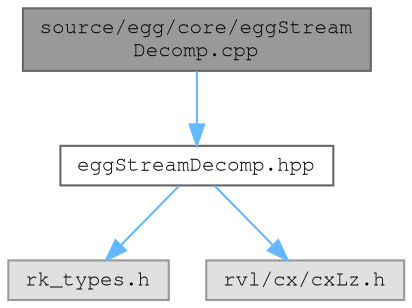 digraph "source/egg/core/eggStreamDecomp.cpp"
{
 // LATEX_PDF_SIZE
  bgcolor="transparent";
  edge [fontname=FreeMono,fontsize=10,labelfontname=FreeMono,labelfontsize=10];
  node [fontname=FreeMono,fontsize=10,shape=box,height=0.2,width=0.4];
  Node1 [label="source/egg/core/eggStream\lDecomp.cpp",height=0.2,width=0.4,color="gray40", fillcolor="grey60", style="filled", fontcolor="black",tooltip="Implementations for the EGG streaming decompressor headers."];
  Node1 -> Node2 [color="steelblue1",style="solid"];
  Node2 [label="eggStreamDecomp.hpp",height=0.2,width=0.4,color="grey40", fillcolor="white", style="filled",URL="$egg_stream_decomp_8hpp.html",tooltip="Wrappers for the CX streaming decompressors."];
  Node2 -> Node3 [color="steelblue1",style="solid"];
  Node3 [label="rk_types.h",height=0.2,width=0.4,color="grey60", fillcolor="#E0E0E0", style="filled",tooltip=" "];
  Node2 -> Node4 [color="steelblue1",style="solid"];
  Node4 [label="rvl/cx/cxLz.h",height=0.2,width=0.4,color="grey60", fillcolor="#E0E0E0", style="filled",tooltip=" "];
}
